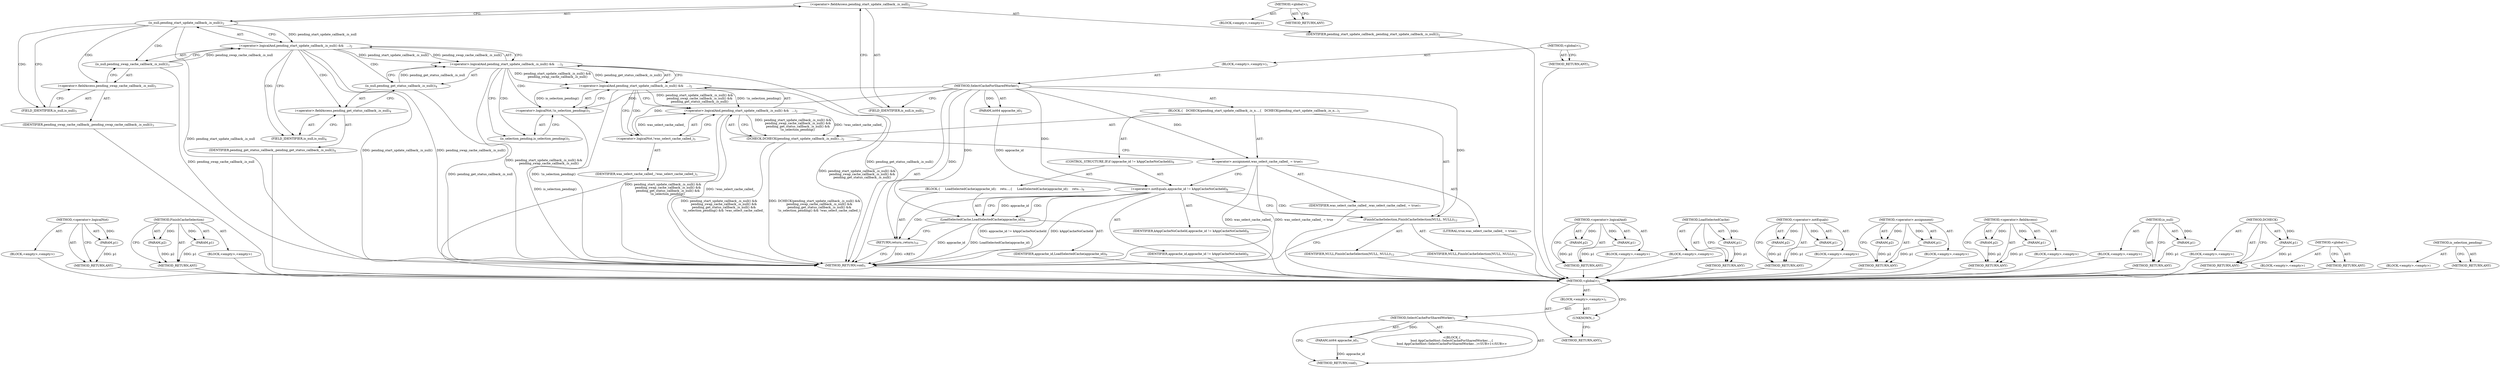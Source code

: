 digraph "&lt;global&gt;" {
vulnerable_83 [label=<(METHOD,&lt;operator&gt;.logicalNot)>];
vulnerable_84 [label=<(PARAM,p1)>];
vulnerable_85 [label=<(BLOCK,&lt;empty&gt;,&lt;empty&gt;)>];
vulnerable_86 [label=<(METHOD_RETURN,ANY)>];
vulnerable_104 [label=<(METHOD,FinishCacheSelection)>];
vulnerable_105 [label=<(PARAM,p1)>];
vulnerable_106 [label=<(PARAM,p2)>];
vulnerable_107 [label=<(BLOCK,&lt;empty&gt;,&lt;empty&gt;)>];
vulnerable_108 [label=<(METHOD_RETURN,ANY)>];
vulnerable_6 [label=<(METHOD,&lt;global&gt;)<SUB>1</SUB>>];
vulnerable_7 [label=<(BLOCK,&lt;empty&gt;,&lt;empty&gt;)<SUB>1</SUB>>];
vulnerable_8 [label=<(METHOD,SelectCacheForSharedWorker)<SUB>1</SUB>>];
vulnerable_9 [label=<(PARAM,int64 appcache_id)<SUB>1</SUB>>];
vulnerable_10 [label=<(BLOCK,{
   DCHECK(pending_start_update_callback_.is_n...,{
   DCHECK(pending_start_update_callback_.is_n...)<SUB>1</SUB>>];
vulnerable_11 [label=<(DCHECK,DCHECK(pending_start_update_callback_.is_null()...)<SUB>2</SUB>>];
vulnerable_12 [label=<(&lt;operator&gt;.logicalAnd,pending_start_update_callback_.is_null() &amp;&amp;
   ...)<SUB>2</SUB>>];
vulnerable_13 [label=<(&lt;operator&gt;.logicalAnd,pending_start_update_callback_.is_null() &amp;&amp;
   ...)<SUB>2</SUB>>];
vulnerable_14 [label=<(&lt;operator&gt;.logicalAnd,pending_start_update_callback_.is_null() &amp;&amp;
   ...)<SUB>2</SUB>>];
vulnerable_15 [label=<(&lt;operator&gt;.logicalAnd,pending_start_update_callback_.is_null() &amp;&amp;
   ...)<SUB>2</SUB>>];
vulnerable_16 [label=<(is_null,pending_start_update_callback_.is_null())<SUB>2</SUB>>];
vulnerable_17 [label=<(&lt;operator&gt;.fieldAccess,pending_start_update_callback_.is_null)<SUB>2</SUB>>];
vulnerable_18 [label=<(IDENTIFIER,pending_start_update_callback_,pending_start_update_callback_.is_null())<SUB>2</SUB>>];
vulnerable_19 [label=<(FIELD_IDENTIFIER,is_null,is_null)<SUB>2</SUB>>];
vulnerable_20 [label=<(is_null,pending_swap_cache_callback_.is_null())<SUB>3</SUB>>];
vulnerable_21 [label=<(&lt;operator&gt;.fieldAccess,pending_swap_cache_callback_.is_null)<SUB>3</SUB>>];
vulnerable_22 [label=<(IDENTIFIER,pending_swap_cache_callback_,pending_swap_cache_callback_.is_null())<SUB>3</SUB>>];
vulnerable_23 [label=<(FIELD_IDENTIFIER,is_null,is_null)<SUB>3</SUB>>];
vulnerable_24 [label=<(is_null,pending_get_status_callback_.is_null())<SUB>4</SUB>>];
vulnerable_25 [label=<(&lt;operator&gt;.fieldAccess,pending_get_status_callback_.is_null)<SUB>4</SUB>>];
vulnerable_26 [label=<(IDENTIFIER,pending_get_status_callback_,pending_get_status_callback_.is_null())<SUB>4</SUB>>];
vulnerable_27 [label=<(FIELD_IDENTIFIER,is_null,is_null)<SUB>4</SUB>>];
vulnerable_28 [label=<(&lt;operator&gt;.logicalNot,!is_selection_pending())<SUB>5</SUB>>];
vulnerable_29 [label=<(is_selection_pending,is_selection_pending())<SUB>5</SUB>>];
vulnerable_30 [label=<(&lt;operator&gt;.logicalNot,!was_select_cache_called_)<SUB>5</SUB>>];
vulnerable_31 [label=<(IDENTIFIER,was_select_cache_called_,!was_select_cache_called_)<SUB>5</SUB>>];
vulnerable_32 [label=<(&lt;operator&gt;.assignment,was_select_cache_called_ = true)<SUB>7</SUB>>];
vulnerable_33 [label=<(IDENTIFIER,was_select_cache_called_,was_select_cache_called_ = true)<SUB>7</SUB>>];
vulnerable_34 [label=<(LITERAL,true,was_select_cache_called_ = true)<SUB>7</SUB>>];
vulnerable_35 [label=<(CONTROL_STRUCTURE,IF,if (appcache_id != kAppCacheNoCacheId))<SUB>8</SUB>>];
vulnerable_36 [label=<(&lt;operator&gt;.notEquals,appcache_id != kAppCacheNoCacheId)<SUB>8</SUB>>];
vulnerable_37 [label=<(IDENTIFIER,appcache_id,appcache_id != kAppCacheNoCacheId)<SUB>8</SUB>>];
vulnerable_38 [label=<(IDENTIFIER,kAppCacheNoCacheId,appcache_id != kAppCacheNoCacheId)<SUB>8</SUB>>];
vulnerable_39 [label=<(BLOCK,{
     LoadSelectedCache(appcache_id);
    retu...,{
     LoadSelectedCache(appcache_id);
    retu...)<SUB>8</SUB>>];
vulnerable_40 [label=<(LoadSelectedCache,LoadSelectedCache(appcache_id))<SUB>9</SUB>>];
vulnerable_41 [label=<(IDENTIFIER,appcache_id,LoadSelectedCache(appcache_id))<SUB>9</SUB>>];
vulnerable_42 [label=<(RETURN,return;,return;)<SUB>10</SUB>>];
vulnerable_43 [label=<(FinishCacheSelection,FinishCacheSelection(NULL, NULL))<SUB>12</SUB>>];
vulnerable_44 [label=<(IDENTIFIER,NULL,FinishCacheSelection(NULL, NULL))<SUB>12</SUB>>];
vulnerable_45 [label=<(IDENTIFIER,NULL,FinishCacheSelection(NULL, NULL))<SUB>12</SUB>>];
vulnerable_46 [label=<(METHOD_RETURN,void)<SUB>1</SUB>>];
vulnerable_48 [label=<(METHOD_RETURN,ANY)<SUB>1</SUB>>];
vulnerable_69 [label=<(METHOD,&lt;operator&gt;.logicalAnd)>];
vulnerable_70 [label=<(PARAM,p1)>];
vulnerable_71 [label=<(PARAM,p2)>];
vulnerable_72 [label=<(BLOCK,&lt;empty&gt;,&lt;empty&gt;)>];
vulnerable_73 [label=<(METHOD_RETURN,ANY)>];
vulnerable_100 [label=<(METHOD,LoadSelectedCache)>];
vulnerable_101 [label=<(PARAM,p1)>];
vulnerable_102 [label=<(BLOCK,&lt;empty&gt;,&lt;empty&gt;)>];
vulnerable_103 [label=<(METHOD_RETURN,ANY)>];
vulnerable_95 [label=<(METHOD,&lt;operator&gt;.notEquals)>];
vulnerable_96 [label=<(PARAM,p1)>];
vulnerable_97 [label=<(PARAM,p2)>];
vulnerable_98 [label=<(BLOCK,&lt;empty&gt;,&lt;empty&gt;)>];
vulnerable_99 [label=<(METHOD_RETURN,ANY)>];
vulnerable_90 [label=<(METHOD,&lt;operator&gt;.assignment)>];
vulnerable_91 [label=<(PARAM,p1)>];
vulnerable_92 [label=<(PARAM,p2)>];
vulnerable_93 [label=<(BLOCK,&lt;empty&gt;,&lt;empty&gt;)>];
vulnerable_94 [label=<(METHOD_RETURN,ANY)>];
vulnerable_78 [label=<(METHOD,&lt;operator&gt;.fieldAccess)>];
vulnerable_79 [label=<(PARAM,p1)>];
vulnerable_80 [label=<(PARAM,p2)>];
vulnerable_81 [label=<(BLOCK,&lt;empty&gt;,&lt;empty&gt;)>];
vulnerable_82 [label=<(METHOD_RETURN,ANY)>];
vulnerable_74 [label=<(METHOD,is_null)>];
vulnerable_75 [label=<(PARAM,p1)>];
vulnerable_76 [label=<(BLOCK,&lt;empty&gt;,&lt;empty&gt;)>];
vulnerable_77 [label=<(METHOD_RETURN,ANY)>];
vulnerable_65 [label=<(METHOD,DCHECK)>];
vulnerable_66 [label=<(PARAM,p1)>];
vulnerable_67 [label=<(BLOCK,&lt;empty&gt;,&lt;empty&gt;)>];
vulnerable_68 [label=<(METHOD_RETURN,ANY)>];
vulnerable_59 [label=<(METHOD,&lt;global&gt;)<SUB>1</SUB>>];
vulnerable_60 [label=<(BLOCK,&lt;empty&gt;,&lt;empty&gt;)>];
vulnerable_61 [label=<(METHOD_RETURN,ANY)>];
vulnerable_87 [label=<(METHOD,is_selection_pending)>];
vulnerable_88 [label=<(BLOCK,&lt;empty&gt;,&lt;empty&gt;)>];
vulnerable_89 [label=<(METHOD_RETURN,ANY)>];
fixed_6 [label=<(METHOD,&lt;global&gt;)<SUB>1</SUB>>];
fixed_7 [label=<(BLOCK,&lt;empty&gt;,&lt;empty&gt;)<SUB>1</SUB>>];
fixed_8 [label=<(METHOD,SelectCacheForSharedWorker)<SUB>1</SUB>>];
fixed_9 [label=<(PARAM,int64 appcache_id)<SUB>1</SUB>>];
fixed_10 [label="<(BLOCK,{
bool AppCacheHost::SelectCacheForSharedWorker...,{
bool AppCacheHost::SelectCacheForSharedWorker...)<SUB>1</SUB>>"];
fixed_11 [label=<(METHOD_RETURN,void)<SUB>1</SUB>>];
fixed_13 [label=<(UNKNOWN,,)>];
fixed_14 [label=<(METHOD_RETURN,ANY)<SUB>1</SUB>>];
fixed_23 [label=<(METHOD,&lt;global&gt;)<SUB>1</SUB>>];
fixed_24 [label=<(BLOCK,&lt;empty&gt;,&lt;empty&gt;)>];
fixed_25 [label=<(METHOD_RETURN,ANY)>];
vulnerable_83 -> vulnerable_84  [key=0, label="AST: "];
vulnerable_83 -> vulnerable_84  [key=1, label="DDG: "];
vulnerable_83 -> vulnerable_85  [key=0, label="AST: "];
vulnerable_83 -> vulnerable_86  [key=0, label="AST: "];
vulnerable_83 -> vulnerable_86  [key=1, label="CFG: "];
vulnerable_84 -> vulnerable_86  [key=0, label="DDG: p1"];
vulnerable_85 -> fixed_6  [key=0];
vulnerable_86 -> fixed_6  [key=0];
vulnerable_104 -> vulnerable_105  [key=0, label="AST: "];
vulnerable_104 -> vulnerable_105  [key=1, label="DDG: "];
vulnerable_104 -> vulnerable_107  [key=0, label="AST: "];
vulnerable_104 -> vulnerable_106  [key=0, label="AST: "];
vulnerable_104 -> vulnerable_106  [key=1, label="DDG: "];
vulnerable_104 -> vulnerable_108  [key=0, label="AST: "];
vulnerable_104 -> vulnerable_108  [key=1, label="CFG: "];
vulnerable_105 -> vulnerable_108  [key=0, label="DDG: p1"];
vulnerable_106 -> vulnerable_108  [key=0, label="DDG: p2"];
vulnerable_107 -> fixed_6  [key=0];
vulnerable_108 -> fixed_6  [key=0];
vulnerable_6 -> vulnerable_7  [key=0, label="AST: "];
vulnerable_6 -> vulnerable_48  [key=0, label="AST: "];
vulnerable_6 -> vulnerable_48  [key=1, label="CFG: "];
vulnerable_7 -> vulnerable_8  [key=0, label="AST: "];
vulnerable_8 -> vulnerable_9  [key=0, label="AST: "];
vulnerable_8 -> vulnerable_9  [key=1, label="DDG: "];
vulnerable_8 -> vulnerable_10  [key=0, label="AST: "];
vulnerable_8 -> vulnerable_46  [key=0, label="AST: "];
vulnerable_8 -> vulnerable_19  [key=0, label="CFG: "];
vulnerable_8 -> vulnerable_32  [key=0, label="DDG: "];
vulnerable_8 -> vulnerable_43  [key=0, label="DDG: "];
vulnerable_8 -> vulnerable_36  [key=0, label="DDG: "];
vulnerable_8 -> vulnerable_42  [key=0, label="DDG: "];
vulnerable_8 -> vulnerable_30  [key=0, label="DDG: "];
vulnerable_8 -> vulnerable_40  [key=0, label="DDG: "];
vulnerable_8 -> vulnerable_28  [key=0, label="DDG: "];
vulnerable_9 -> vulnerable_36  [key=0, label="DDG: appcache_id"];
vulnerable_10 -> vulnerable_11  [key=0, label="AST: "];
vulnerable_10 -> vulnerable_32  [key=0, label="AST: "];
vulnerable_10 -> vulnerable_35  [key=0, label="AST: "];
vulnerable_10 -> vulnerable_43  [key=0, label="AST: "];
vulnerable_11 -> vulnerable_12  [key=0, label="AST: "];
vulnerable_11 -> vulnerable_32  [key=0, label="CFG: "];
vulnerable_11 -> vulnerable_46  [key=0, label="DDG: pending_start_update_callback_.is_null() &amp;&amp;
          pending_swap_cache_callback_.is_null() &amp;&amp;
          pending_get_status_callback_.is_null() &amp;&amp;
         !is_selection_pending() &amp;&amp; !was_select_cache_called_"];
vulnerable_11 -> vulnerable_46  [key=1, label="DDG: DCHECK(pending_start_update_callback_.is_null() &amp;&amp;
          pending_swap_cache_callback_.is_null() &amp;&amp;
          pending_get_status_callback_.is_null() &amp;&amp;
         !is_selection_pending() &amp;&amp; !was_select_cache_called_)"];
vulnerable_12 -> vulnerable_13  [key=0, label="AST: "];
vulnerable_12 -> vulnerable_30  [key=0, label="AST: "];
vulnerable_12 -> vulnerable_11  [key=0, label="CFG: "];
vulnerable_12 -> vulnerable_11  [key=1, label="DDG: pending_start_update_callback_.is_null() &amp;&amp;
          pending_swap_cache_callback_.is_null() &amp;&amp;
          pending_get_status_callback_.is_null() &amp;&amp;
         !is_selection_pending()"];
vulnerable_12 -> vulnerable_11  [key=2, label="DDG: !was_select_cache_called_"];
vulnerable_12 -> vulnerable_46  [key=0, label="DDG: pending_start_update_callback_.is_null() &amp;&amp;
          pending_swap_cache_callback_.is_null() &amp;&amp;
          pending_get_status_callback_.is_null() &amp;&amp;
         !is_selection_pending()"];
vulnerable_12 -> vulnerable_46  [key=1, label="DDG: !was_select_cache_called_"];
vulnerable_13 -> vulnerable_14  [key=0, label="AST: "];
vulnerable_13 -> vulnerable_28  [key=0, label="AST: "];
vulnerable_13 -> vulnerable_12  [key=0, label="CFG: "];
vulnerable_13 -> vulnerable_12  [key=1, label="DDG: pending_start_update_callback_.is_null() &amp;&amp;
          pending_swap_cache_callback_.is_null() &amp;&amp;
          pending_get_status_callback_.is_null()"];
vulnerable_13 -> vulnerable_12  [key=2, label="DDG: !is_selection_pending()"];
vulnerable_13 -> vulnerable_30  [key=0, label="CFG: "];
vulnerable_13 -> vulnerable_30  [key=1, label="CDG: "];
vulnerable_13 -> vulnerable_46  [key=0, label="DDG: pending_start_update_callback_.is_null() &amp;&amp;
          pending_swap_cache_callback_.is_null() &amp;&amp;
          pending_get_status_callback_.is_null()"];
vulnerable_13 -> vulnerable_46  [key=1, label="DDG: !is_selection_pending()"];
vulnerable_14 -> vulnerable_15  [key=0, label="AST: "];
vulnerable_14 -> vulnerable_24  [key=0, label="AST: "];
vulnerable_14 -> vulnerable_29  [key=0, label="CFG: "];
vulnerable_14 -> vulnerable_29  [key=1, label="CDG: "];
vulnerable_14 -> vulnerable_13  [key=0, label="CFG: "];
vulnerable_14 -> vulnerable_13  [key=1, label="DDG: pending_start_update_callback_.is_null() &amp;&amp;
          pending_swap_cache_callback_.is_null()"];
vulnerable_14 -> vulnerable_13  [key=2, label="DDG: pending_get_status_callback_.is_null()"];
vulnerable_14 -> vulnerable_46  [key=0, label="DDG: pending_start_update_callback_.is_null() &amp;&amp;
          pending_swap_cache_callback_.is_null()"];
vulnerable_14 -> vulnerable_46  [key=1, label="DDG: pending_get_status_callback_.is_null()"];
vulnerable_14 -> vulnerable_28  [key=0, label="CDG: "];
vulnerable_15 -> vulnerable_16  [key=0, label="AST: "];
vulnerable_15 -> vulnerable_20  [key=0, label="AST: "];
vulnerable_15 -> vulnerable_14  [key=0, label="CFG: "];
vulnerable_15 -> vulnerable_14  [key=1, label="DDG: pending_start_update_callback_.is_null()"];
vulnerable_15 -> vulnerable_14  [key=2, label="DDG: pending_swap_cache_callback_.is_null()"];
vulnerable_15 -> vulnerable_27  [key=0, label="CFG: "];
vulnerable_15 -> vulnerable_27  [key=1, label="CDG: "];
vulnerable_15 -> vulnerable_46  [key=0, label="DDG: pending_start_update_callback_.is_null()"];
vulnerable_15 -> vulnerable_46  [key=1, label="DDG: pending_swap_cache_callback_.is_null()"];
vulnerable_15 -> vulnerable_24  [key=0, label="CDG: "];
vulnerable_15 -> vulnerable_25  [key=0, label="CDG: "];
vulnerable_16 -> vulnerable_17  [key=0, label="AST: "];
vulnerable_16 -> vulnerable_15  [key=0, label="CFG: "];
vulnerable_16 -> vulnerable_15  [key=1, label="DDG: pending_start_update_callback_.is_null"];
vulnerable_16 -> vulnerable_23  [key=0, label="CFG: "];
vulnerable_16 -> vulnerable_23  [key=1, label="CDG: "];
vulnerable_16 -> vulnerable_46  [key=0, label="DDG: pending_start_update_callback_.is_null"];
vulnerable_16 -> vulnerable_21  [key=0, label="CDG: "];
vulnerable_16 -> vulnerable_20  [key=0, label="CDG: "];
vulnerable_17 -> vulnerable_18  [key=0, label="AST: "];
vulnerable_17 -> vulnerable_19  [key=0, label="AST: "];
vulnerable_17 -> vulnerable_16  [key=0, label="CFG: "];
vulnerable_18 -> fixed_6  [key=0];
vulnerable_19 -> vulnerable_17  [key=0, label="CFG: "];
vulnerable_20 -> vulnerable_21  [key=0, label="AST: "];
vulnerable_20 -> vulnerable_15  [key=0, label="CFG: "];
vulnerable_20 -> vulnerable_15  [key=1, label="DDG: pending_swap_cache_callback_.is_null"];
vulnerable_20 -> vulnerable_46  [key=0, label="DDG: pending_swap_cache_callback_.is_null"];
vulnerable_21 -> vulnerable_22  [key=0, label="AST: "];
vulnerable_21 -> vulnerable_23  [key=0, label="AST: "];
vulnerable_21 -> vulnerable_20  [key=0, label="CFG: "];
vulnerable_22 -> fixed_6  [key=0];
vulnerable_23 -> vulnerable_21  [key=0, label="CFG: "];
vulnerable_24 -> vulnerable_25  [key=0, label="AST: "];
vulnerable_24 -> vulnerable_14  [key=0, label="CFG: "];
vulnerable_24 -> vulnerable_14  [key=1, label="DDG: pending_get_status_callback_.is_null"];
vulnerable_24 -> vulnerable_46  [key=0, label="DDG: pending_get_status_callback_.is_null"];
vulnerable_25 -> vulnerable_26  [key=0, label="AST: "];
vulnerable_25 -> vulnerable_27  [key=0, label="AST: "];
vulnerable_25 -> vulnerable_24  [key=0, label="CFG: "];
vulnerable_26 -> fixed_6  [key=0];
vulnerable_27 -> vulnerable_25  [key=0, label="CFG: "];
vulnerable_28 -> vulnerable_29  [key=0, label="AST: "];
vulnerable_28 -> vulnerable_13  [key=0, label="CFG: "];
vulnerable_28 -> vulnerable_13  [key=1, label="DDG: is_selection_pending()"];
vulnerable_28 -> vulnerable_46  [key=0, label="DDG: is_selection_pending()"];
vulnerable_29 -> vulnerable_28  [key=0, label="CFG: "];
vulnerable_30 -> vulnerable_31  [key=0, label="AST: "];
vulnerable_30 -> vulnerable_12  [key=0, label="CFG: "];
vulnerable_30 -> vulnerable_12  [key=1, label="DDG: was_select_cache_called_"];
vulnerable_31 -> fixed_6  [key=0];
vulnerable_32 -> vulnerable_33  [key=0, label="AST: "];
vulnerable_32 -> vulnerable_34  [key=0, label="AST: "];
vulnerable_32 -> vulnerable_36  [key=0, label="CFG: "];
vulnerable_32 -> vulnerable_46  [key=0, label="DDG: was_select_cache_called_"];
vulnerable_32 -> vulnerable_46  [key=1, label="DDG: was_select_cache_called_ = true"];
vulnerable_33 -> fixed_6  [key=0];
vulnerable_34 -> fixed_6  [key=0];
vulnerable_35 -> vulnerable_36  [key=0, label="AST: "];
vulnerable_35 -> vulnerable_39  [key=0, label="AST: "];
vulnerable_36 -> vulnerable_37  [key=0, label="AST: "];
vulnerable_36 -> vulnerable_38  [key=0, label="AST: "];
vulnerable_36 -> vulnerable_40  [key=0, label="CFG: "];
vulnerable_36 -> vulnerable_40  [key=1, label="DDG: appcache_id"];
vulnerable_36 -> vulnerable_40  [key=2, label="CDG: "];
vulnerable_36 -> vulnerable_43  [key=0, label="CFG: "];
vulnerable_36 -> vulnerable_43  [key=1, label="CDG: "];
vulnerable_36 -> vulnerable_46  [key=0, label="DDG: appcache_id != kAppCacheNoCacheId"];
vulnerable_36 -> vulnerable_46  [key=1, label="DDG: kAppCacheNoCacheId"];
vulnerable_36 -> vulnerable_42  [key=0, label="CDG: "];
vulnerable_37 -> fixed_6  [key=0];
vulnerable_38 -> fixed_6  [key=0];
vulnerable_39 -> vulnerable_40  [key=0, label="AST: "];
vulnerable_39 -> vulnerable_42  [key=0, label="AST: "];
vulnerable_40 -> vulnerable_41  [key=0, label="AST: "];
vulnerable_40 -> vulnerable_42  [key=0, label="CFG: "];
vulnerable_40 -> vulnerable_46  [key=0, label="DDG: appcache_id"];
vulnerable_40 -> vulnerable_46  [key=1, label="DDG: LoadSelectedCache(appcache_id)"];
vulnerable_41 -> fixed_6  [key=0];
vulnerable_42 -> vulnerable_46  [key=0, label="CFG: "];
vulnerable_42 -> vulnerable_46  [key=1, label="DDG: &lt;RET&gt;"];
vulnerable_43 -> vulnerable_44  [key=0, label="AST: "];
vulnerable_43 -> vulnerable_45  [key=0, label="AST: "];
vulnerable_43 -> vulnerable_46  [key=0, label="CFG: "];
vulnerable_44 -> fixed_6  [key=0];
vulnerable_45 -> fixed_6  [key=0];
vulnerable_46 -> fixed_6  [key=0];
vulnerable_48 -> fixed_6  [key=0];
vulnerable_69 -> vulnerable_70  [key=0, label="AST: "];
vulnerable_69 -> vulnerable_70  [key=1, label="DDG: "];
vulnerable_69 -> vulnerable_72  [key=0, label="AST: "];
vulnerable_69 -> vulnerable_71  [key=0, label="AST: "];
vulnerable_69 -> vulnerable_71  [key=1, label="DDG: "];
vulnerable_69 -> vulnerable_73  [key=0, label="AST: "];
vulnerable_69 -> vulnerable_73  [key=1, label="CFG: "];
vulnerable_70 -> vulnerable_73  [key=0, label="DDG: p1"];
vulnerable_71 -> vulnerable_73  [key=0, label="DDG: p2"];
vulnerable_72 -> fixed_6  [key=0];
vulnerable_73 -> fixed_6  [key=0];
vulnerable_100 -> vulnerable_101  [key=0, label="AST: "];
vulnerable_100 -> vulnerable_101  [key=1, label="DDG: "];
vulnerable_100 -> vulnerable_102  [key=0, label="AST: "];
vulnerable_100 -> vulnerable_103  [key=0, label="AST: "];
vulnerable_100 -> vulnerable_103  [key=1, label="CFG: "];
vulnerable_101 -> vulnerable_103  [key=0, label="DDG: p1"];
vulnerable_102 -> fixed_6  [key=0];
vulnerable_103 -> fixed_6  [key=0];
vulnerable_95 -> vulnerable_96  [key=0, label="AST: "];
vulnerable_95 -> vulnerable_96  [key=1, label="DDG: "];
vulnerable_95 -> vulnerable_98  [key=0, label="AST: "];
vulnerable_95 -> vulnerable_97  [key=0, label="AST: "];
vulnerable_95 -> vulnerable_97  [key=1, label="DDG: "];
vulnerable_95 -> vulnerable_99  [key=0, label="AST: "];
vulnerable_95 -> vulnerable_99  [key=1, label="CFG: "];
vulnerable_96 -> vulnerable_99  [key=0, label="DDG: p1"];
vulnerable_97 -> vulnerable_99  [key=0, label="DDG: p2"];
vulnerable_98 -> fixed_6  [key=0];
vulnerable_99 -> fixed_6  [key=0];
vulnerable_90 -> vulnerable_91  [key=0, label="AST: "];
vulnerable_90 -> vulnerable_91  [key=1, label="DDG: "];
vulnerable_90 -> vulnerable_93  [key=0, label="AST: "];
vulnerable_90 -> vulnerable_92  [key=0, label="AST: "];
vulnerable_90 -> vulnerable_92  [key=1, label="DDG: "];
vulnerable_90 -> vulnerable_94  [key=0, label="AST: "];
vulnerable_90 -> vulnerable_94  [key=1, label="CFG: "];
vulnerable_91 -> vulnerable_94  [key=0, label="DDG: p1"];
vulnerable_92 -> vulnerable_94  [key=0, label="DDG: p2"];
vulnerable_93 -> fixed_6  [key=0];
vulnerable_94 -> fixed_6  [key=0];
vulnerable_78 -> vulnerable_79  [key=0, label="AST: "];
vulnerable_78 -> vulnerable_79  [key=1, label="DDG: "];
vulnerable_78 -> vulnerable_81  [key=0, label="AST: "];
vulnerable_78 -> vulnerable_80  [key=0, label="AST: "];
vulnerable_78 -> vulnerable_80  [key=1, label="DDG: "];
vulnerable_78 -> vulnerable_82  [key=0, label="AST: "];
vulnerable_78 -> vulnerable_82  [key=1, label="CFG: "];
vulnerable_79 -> vulnerable_82  [key=0, label="DDG: p1"];
vulnerable_80 -> vulnerable_82  [key=0, label="DDG: p2"];
vulnerable_81 -> fixed_6  [key=0];
vulnerable_82 -> fixed_6  [key=0];
vulnerable_74 -> vulnerable_75  [key=0, label="AST: "];
vulnerable_74 -> vulnerable_75  [key=1, label="DDG: "];
vulnerable_74 -> vulnerable_76  [key=0, label="AST: "];
vulnerable_74 -> vulnerable_77  [key=0, label="AST: "];
vulnerable_74 -> vulnerable_77  [key=1, label="CFG: "];
vulnerable_75 -> vulnerable_77  [key=0, label="DDG: p1"];
vulnerable_76 -> fixed_6  [key=0];
vulnerable_77 -> fixed_6  [key=0];
vulnerable_65 -> vulnerable_66  [key=0, label="AST: "];
vulnerable_65 -> vulnerable_66  [key=1, label="DDG: "];
vulnerable_65 -> vulnerable_67  [key=0, label="AST: "];
vulnerable_65 -> vulnerable_68  [key=0, label="AST: "];
vulnerable_65 -> vulnerable_68  [key=1, label="CFG: "];
vulnerable_66 -> vulnerable_68  [key=0, label="DDG: p1"];
vulnerable_67 -> fixed_6  [key=0];
vulnerable_68 -> fixed_6  [key=0];
vulnerable_59 -> vulnerable_60  [key=0, label="AST: "];
vulnerable_59 -> vulnerable_61  [key=0, label="AST: "];
vulnerable_59 -> vulnerable_61  [key=1, label="CFG: "];
vulnerable_60 -> fixed_6  [key=0];
vulnerable_61 -> fixed_6  [key=0];
vulnerable_87 -> vulnerable_88  [key=0, label="AST: "];
vulnerable_87 -> vulnerable_89  [key=0, label="AST: "];
vulnerable_87 -> vulnerable_89  [key=1, label="CFG: "];
vulnerable_88 -> fixed_6  [key=0];
vulnerable_89 -> fixed_6  [key=0];
fixed_6 -> fixed_7  [key=0, label="AST: "];
fixed_6 -> fixed_14  [key=0, label="AST: "];
fixed_6 -> fixed_13  [key=0, label="CFG: "];
fixed_7 -> fixed_8  [key=0, label="AST: "];
fixed_7 -> fixed_13  [key=0, label="AST: "];
fixed_8 -> fixed_9  [key=0, label="AST: "];
fixed_8 -> fixed_9  [key=1, label="DDG: "];
fixed_8 -> fixed_10  [key=0, label="AST: "];
fixed_8 -> fixed_11  [key=0, label="AST: "];
fixed_8 -> fixed_11  [key=1, label="CFG: "];
fixed_9 -> fixed_11  [key=0, label="DDG: appcache_id"];
fixed_13 -> fixed_14  [key=0, label="CFG: "];
fixed_23 -> fixed_24  [key=0, label="AST: "];
fixed_23 -> fixed_25  [key=0, label="AST: "];
fixed_23 -> fixed_25  [key=1, label="CFG: "];
}
